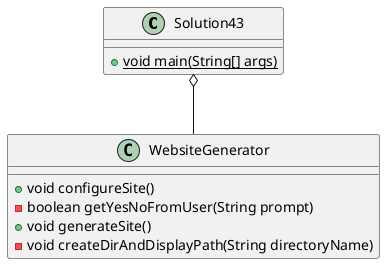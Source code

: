 @startuml
'https://plantuml.com/class-diagram

class Solution43
{
    +{static} void main(String[] args)
}

class WebsiteGenerator
{
    +void configureSite()
    -boolean getYesNoFromUser(String prompt)
    +void generateSite()
    -void createDirAndDisplayPath(String directoryName)
}

Solution43 o-- WebsiteGenerator

@enduml